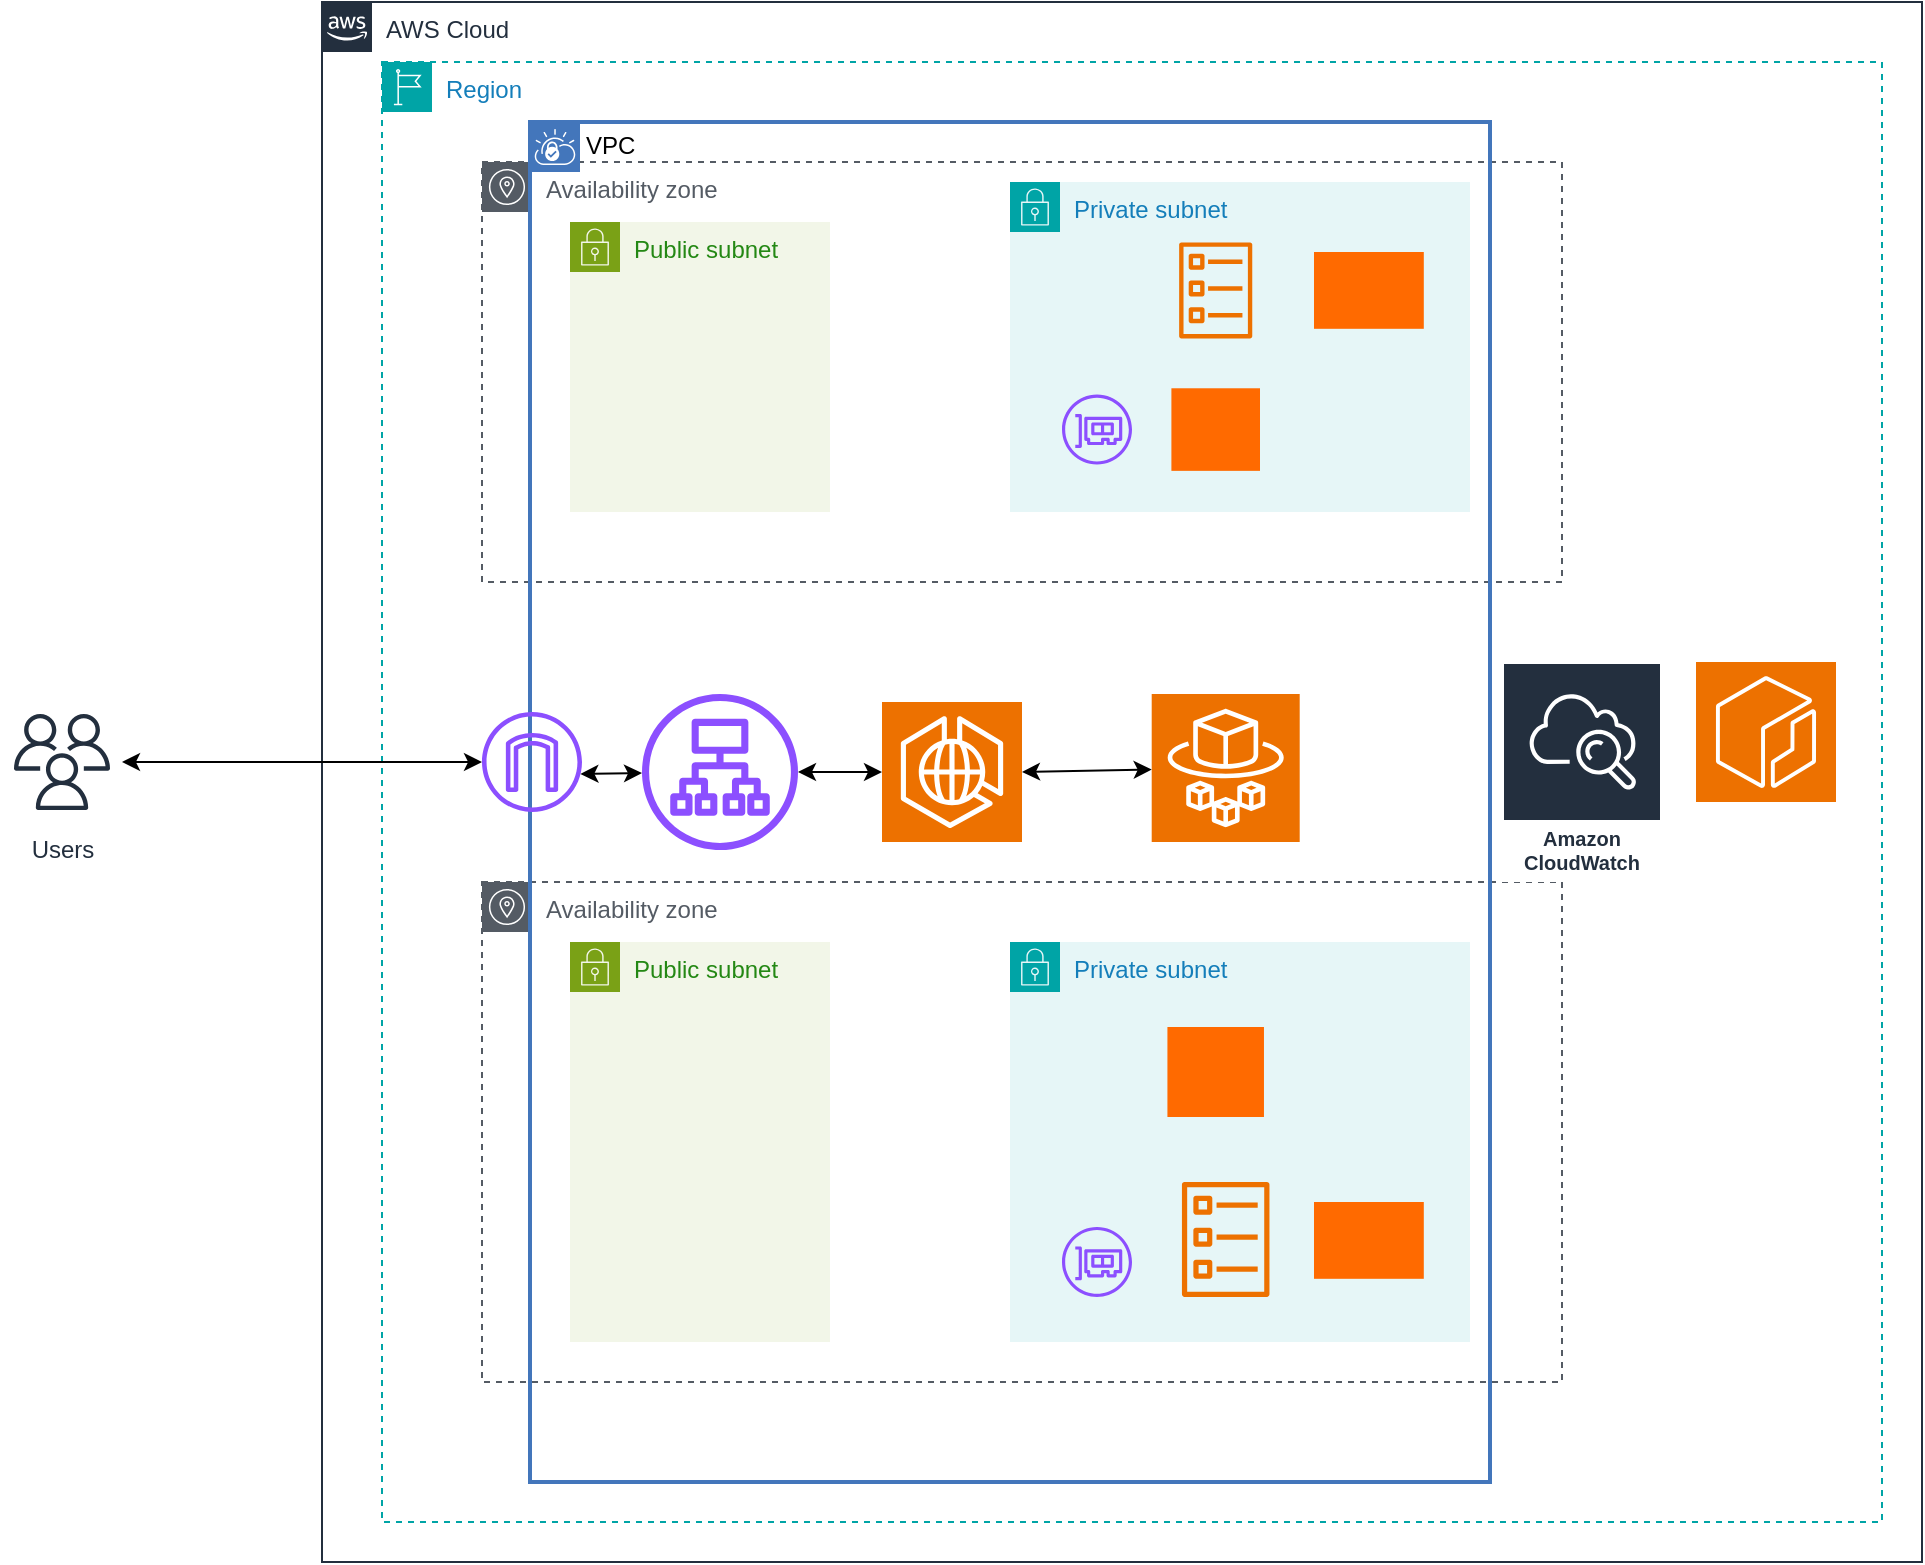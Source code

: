 <mxfile version="27.1.4">
  <diagram name="Page-1" id="Gt4rSvkoXAIowSFsf2So">
    <mxGraphModel dx="1816" dy="601" grid="1" gridSize="10" guides="1" tooltips="1" connect="1" arrows="1" fold="1" page="1" pageScale="1" pageWidth="827" pageHeight="1169" math="0" shadow="0">
      <root>
        <mxCell id="0" />
        <mxCell id="1" parent="0" />
        <mxCell id="jWPJw3Bh9C0VqqPIEeDd-1" value="AWS Cloud" style="points=[[0,0],[0.25,0],[0.5,0],[0.75,0],[1,0],[1,0.25],[1,0.5],[1,0.75],[1,1],[0.75,1],[0.5,1],[0.25,1],[0,1],[0,0.75],[0,0.5],[0,0.25]];outlineConnect=0;gradientColor=none;html=1;whiteSpace=wrap;fontSize=12;fontStyle=0;container=1;pointerEvents=0;collapsible=0;recursiveResize=0;shape=mxgraph.aws4.group;grIcon=mxgraph.aws4.group_aws_cloud_alt;strokeColor=#232F3E;fillColor=none;verticalAlign=top;align=left;spacingLeft=30;fontColor=#232F3E;dashed=0;" parent="1" vertex="1">
          <mxGeometry x="70" y="90" width="800" height="780" as="geometry" />
        </mxCell>
        <mxCell id="jWPJw3Bh9C0VqqPIEeDd-2" value="Region" style="points=[[0,0],[0.25,0],[0.5,0],[0.75,0],[1,0],[1,0.25],[1,0.5],[1,0.75],[1,1],[0.75,1],[0.5,1],[0.25,1],[0,1],[0,0.75],[0,0.5],[0,0.25]];outlineConnect=0;gradientColor=none;html=1;whiteSpace=wrap;fontSize=12;fontStyle=0;container=1;pointerEvents=0;collapsible=0;recursiveResize=0;shape=mxgraph.aws4.group;grIcon=mxgraph.aws4.group_region;strokeColor=#00A4A6;fillColor=none;verticalAlign=top;align=left;spacingLeft=30;fontColor=#147EBA;dashed=1;" parent="1" vertex="1">
          <mxGeometry x="100" y="120" width="750" height="730" as="geometry" />
        </mxCell>
        <mxCell id="jWPJw3Bh9C0VqqPIEeDd-3" value="Availability zone" style="sketch=0;outlineConnect=0;gradientColor=none;html=1;whiteSpace=wrap;fontSize=12;fontStyle=0;shape=mxgraph.aws4.group;grIcon=mxgraph.aws4.group_availability_zone;strokeColor=#545B64;fillColor=none;verticalAlign=top;align=left;spacingLeft=30;fontColor=#545B64;dashed=1;" parent="jWPJw3Bh9C0VqqPIEeDd-2" vertex="1">
          <mxGeometry x="50" y="50" width="540" height="210" as="geometry" />
        </mxCell>
        <mxCell id="jWPJw3Bh9C0VqqPIEeDd-4" value="Availability zone" style="sketch=0;outlineConnect=0;gradientColor=none;html=1;whiteSpace=wrap;fontSize=12;fontStyle=0;shape=mxgraph.aws4.group;grIcon=mxgraph.aws4.group_availability_zone;strokeColor=#545B64;fillColor=none;verticalAlign=top;align=left;spacingLeft=30;fontColor=#545B64;dashed=1;" parent="jWPJw3Bh9C0VqqPIEeDd-2" vertex="1">
          <mxGeometry x="50" y="410" width="540" height="250" as="geometry" />
        </mxCell>
        <mxCell id="3c9Dz0hG7qSsmAkLmXXz-1" value="VPC" style="shape=mxgraph.ibm.box;prType=vpc;fontStyle=0;verticalAlign=top;align=left;spacingLeft=32;spacingTop=4;fillColor=none;rounded=0;whiteSpace=wrap;html=1;strokeColor=#4376BB;strokeWidth=2;dashed=0;container=1;spacing=-4;collapsible=0;expand=0;recursiveResize=0;" vertex="1" parent="jWPJw3Bh9C0VqqPIEeDd-2">
          <mxGeometry x="74" y="30" width="480" height="680" as="geometry" />
        </mxCell>
        <mxCell id="3c9Dz0hG7qSsmAkLmXXz-2" value="Public subnet" style="points=[[0,0],[0.25,0],[0.5,0],[0.75,0],[1,0],[1,0.25],[1,0.5],[1,0.75],[1,1],[0.75,1],[0.5,1],[0.25,1],[0,1],[0,0.75],[0,0.5],[0,0.25]];outlineConnect=0;gradientColor=none;html=1;whiteSpace=wrap;fontSize=12;fontStyle=0;container=1;pointerEvents=0;collapsible=0;recursiveResize=0;shape=mxgraph.aws4.group;grIcon=mxgraph.aws4.group_security_group;grStroke=0;strokeColor=#7AA116;fillColor=#F2F6E8;verticalAlign=top;align=left;spacingLeft=30;fontColor=#248814;dashed=0;" vertex="1" parent="3c9Dz0hG7qSsmAkLmXXz-1">
          <mxGeometry x="20" y="50" width="130" height="145" as="geometry" />
        </mxCell>
        <mxCell id="3c9Dz0hG7qSsmAkLmXXz-3" value="Public subnet" style="points=[[0,0],[0.25,0],[0.5,0],[0.75,0],[1,0],[1,0.25],[1,0.5],[1,0.75],[1,1],[0.75,1],[0.5,1],[0.25,1],[0,1],[0,0.75],[0,0.5],[0,0.25]];outlineConnect=0;gradientColor=none;html=1;whiteSpace=wrap;fontSize=12;fontStyle=0;container=1;pointerEvents=0;collapsible=0;recursiveResize=0;shape=mxgraph.aws4.group;grIcon=mxgraph.aws4.group_security_group;grStroke=0;strokeColor=#7AA116;fillColor=#F2F6E8;verticalAlign=top;align=left;spacingLeft=30;fontColor=#248814;dashed=0;" vertex="1" parent="3c9Dz0hG7qSsmAkLmXXz-1">
          <mxGeometry x="20" y="410" width="130" height="200" as="geometry" />
        </mxCell>
        <mxCell id="3c9Dz0hG7qSsmAkLmXXz-4" value="Private subnet" style="points=[[0,0],[0.25,0],[0.5,0],[0.75,0],[1,0],[1,0.25],[1,0.5],[1,0.75],[1,1],[0.75,1],[0.5,1],[0.25,1],[0,1],[0,0.75],[0,0.5],[0,0.25]];outlineConnect=0;gradientColor=none;html=1;whiteSpace=wrap;fontSize=12;fontStyle=0;container=1;pointerEvents=0;collapsible=0;recursiveResize=0;shape=mxgraph.aws4.group;grIcon=mxgraph.aws4.group_security_group;grStroke=0;strokeColor=#00A4A6;fillColor=#E6F6F7;verticalAlign=top;align=left;spacingLeft=30;fontColor=#147EBA;dashed=0;" vertex="1" parent="3c9Dz0hG7qSsmAkLmXXz-1">
          <mxGeometry x="240" y="30" width="230" height="165" as="geometry" />
        </mxCell>
        <mxCell id="3c9Dz0hG7qSsmAkLmXXz-10" value="" style="points=[];aspect=fixed;html=1;align=center;shadow=0;dashed=0;fillColor=#FF6A00;strokeColor=none;shape=mxgraph.alibaba_cloud.ecs_elastic_compute_service;" vertex="1" parent="3c9Dz0hG7qSsmAkLmXXz-4">
          <mxGeometry x="80.7" y="103.14" width="44.3" height="41.29" as="geometry" />
        </mxCell>
        <mxCell id="3c9Dz0hG7qSsmAkLmXXz-16" value="" style="sketch=0;outlineConnect=0;fontColor=#232F3E;gradientColor=none;fillColor=#ED7100;strokeColor=none;dashed=0;verticalLabelPosition=bottom;verticalAlign=top;align=center;html=1;fontSize=12;fontStyle=0;aspect=fixed;pointerEvents=1;shape=mxgraph.aws4.ecs_task;" vertex="1" parent="3c9Dz0hG7qSsmAkLmXXz-4">
          <mxGeometry x="84.35" y="30.2" width="37" height="48" as="geometry" />
        </mxCell>
        <mxCell id="3c9Dz0hG7qSsmAkLmXXz-5" value="Private subnet" style="points=[[0,0],[0.25,0],[0.5,0],[0.75,0],[1,0],[1,0.25],[1,0.5],[1,0.75],[1,1],[0.75,1],[0.5,1],[0.25,1],[0,1],[0,0.75],[0,0.5],[0,0.25]];outlineConnect=0;gradientColor=none;html=1;whiteSpace=wrap;fontSize=12;fontStyle=0;container=1;pointerEvents=0;collapsible=0;recursiveResize=0;shape=mxgraph.aws4.group;grIcon=mxgraph.aws4.group_security_group;grStroke=0;strokeColor=#00A4A6;fillColor=#E6F6F7;verticalAlign=top;align=left;spacingLeft=30;fontColor=#147EBA;dashed=0;" vertex="1" parent="3c9Dz0hG7qSsmAkLmXXz-1">
          <mxGeometry x="240" y="410" width="230" height="200" as="geometry" />
        </mxCell>
        <mxCell id="3c9Dz0hG7qSsmAkLmXXz-11" value="" style="points=[];aspect=fixed;html=1;align=center;shadow=0;dashed=0;fillColor=#FF6A00;strokeColor=none;shape=mxgraph.alibaba_cloud.ecs_elastic_compute_service;" vertex="1" parent="3c9Dz0hG7qSsmAkLmXXz-5">
          <mxGeometry x="78.71" y="42.5" width="48.27" height="45" as="geometry" />
        </mxCell>
        <mxCell id="3c9Dz0hG7qSsmAkLmXXz-13" value="" style="points=[];aspect=fixed;html=1;align=center;shadow=0;dashed=0;fillColor=#FF6A00;strokeColor=none;shape=mxgraph.alibaba_cloud.eci_elastic_container_instance;" vertex="1" parent="3c9Dz0hG7qSsmAkLmXXz-5">
          <mxGeometry x="152" y="130" width="54.9" height="38.4" as="geometry" />
        </mxCell>
        <mxCell id="3c9Dz0hG7qSsmAkLmXXz-6" value="" style="sketch=0;points=[[0,0,0],[0.25,0,0],[0.5,0,0],[0.75,0,0],[1,0,0],[0,1,0],[0.25,1,0],[0.5,1,0],[0.75,1,0],[1,1,0],[0,0.25,0],[0,0.5,0],[0,0.75,0],[1,0.25,0],[1,0.5,0],[1,0.75,0]];outlineConnect=0;fontColor=#232F3E;fillColor=#ED7100;strokeColor=#ffffff;dashed=0;verticalLabelPosition=bottom;verticalAlign=top;align=center;html=1;fontSize=12;fontStyle=0;aspect=fixed;shape=mxgraph.aws4.resourceIcon;resIcon=mxgraph.aws4.ecs_anywhere;" vertex="1" parent="3c9Dz0hG7qSsmAkLmXXz-1">
          <mxGeometry x="176" y="290" width="70" height="70" as="geometry" />
        </mxCell>
        <mxCell id="3c9Dz0hG7qSsmAkLmXXz-7" value="" style="sketch=0;points=[[0,0,0],[0.25,0,0],[0.5,0,0],[0.75,0,0],[1,0,0],[0,1,0],[0.25,1,0],[0.5,1,0],[0.75,1,0],[1,1,0],[0,0.25,0],[0,0.5,0],[0,0.75,0],[1,0.25,0],[1,0.5,0],[1,0.75,0]];outlineConnect=0;fontColor=#232F3E;fillColor=#ED7100;strokeColor=#ffffff;dashed=0;verticalLabelPosition=bottom;verticalAlign=top;align=center;html=1;fontSize=12;fontStyle=0;aspect=fixed;shape=mxgraph.aws4.resourceIcon;resIcon=mxgraph.aws4.fargate;" vertex="1" parent="3c9Dz0hG7qSsmAkLmXXz-1">
          <mxGeometry x="310.85" y="286" width="74" height="74" as="geometry" />
        </mxCell>
        <mxCell id="3c9Dz0hG7qSsmAkLmXXz-9" value="" style="sketch=0;outlineConnect=0;fontColor=#232F3E;gradientColor=none;fillColor=#8C4FFF;strokeColor=none;dashed=0;verticalLabelPosition=bottom;verticalAlign=top;align=center;html=1;fontSize=12;fontStyle=0;aspect=fixed;pointerEvents=1;shape=mxgraph.aws4.application_load_balancer;" vertex="1" parent="3c9Dz0hG7qSsmAkLmXXz-1">
          <mxGeometry x="56" y="286" width="78" height="78" as="geometry" />
        </mxCell>
        <mxCell id="3c9Dz0hG7qSsmAkLmXXz-12" value="" style="points=[];aspect=fixed;html=1;align=center;shadow=0;dashed=0;fillColor=#FF6A00;strokeColor=none;shape=mxgraph.alibaba_cloud.eci_elastic_container_instance;" vertex="1" parent="3c9Dz0hG7qSsmAkLmXXz-1">
          <mxGeometry x="392" y="65" width="54.9" height="38.4" as="geometry" />
        </mxCell>
        <mxCell id="3c9Dz0hG7qSsmAkLmXXz-17" value="" style="sketch=0;outlineConnect=0;fontColor=#232F3E;gradientColor=none;fillColor=#ED7100;strokeColor=none;dashed=0;verticalLabelPosition=bottom;verticalAlign=top;align=center;html=1;fontSize=12;fontStyle=0;aspect=fixed;pointerEvents=1;shape=mxgraph.aws4.ecs_task;" vertex="1" parent="3c9Dz0hG7qSsmAkLmXXz-1">
          <mxGeometry x="325.7" y="530" width="44.3" height="57.47" as="geometry" />
        </mxCell>
        <mxCell id="3c9Dz0hG7qSsmAkLmXXz-21" value="" style="sketch=0;outlineConnect=0;fontColor=#232F3E;gradientColor=none;fillColor=#8C4FFF;strokeColor=none;dashed=0;verticalLabelPosition=bottom;verticalAlign=top;align=center;html=1;fontSize=12;fontStyle=0;aspect=fixed;pointerEvents=1;shape=mxgraph.aws4.elastic_network_interface;" vertex="1" parent="3c9Dz0hG7qSsmAkLmXXz-1">
          <mxGeometry x="266" y="552.47" width="35" height="35" as="geometry" />
        </mxCell>
        <mxCell id="3c9Dz0hG7qSsmAkLmXXz-20" value="" style="sketch=0;outlineConnect=0;fontColor=#232F3E;gradientColor=none;fillColor=#8C4FFF;strokeColor=none;dashed=0;verticalLabelPosition=bottom;verticalAlign=top;align=center;html=1;fontSize=12;fontStyle=0;aspect=fixed;pointerEvents=1;shape=mxgraph.aws4.elastic_network_interface;" vertex="1" parent="3c9Dz0hG7qSsmAkLmXXz-1">
          <mxGeometry x="266" y="136.29" width="35" height="35" as="geometry" />
        </mxCell>
        <mxCell id="3c9Dz0hG7qSsmAkLmXXz-15" value="" style="sketch=0;outlineConnect=0;fontColor=#232F3E;gradientColor=none;fillColor=#8C4FFF;strokeColor=none;dashed=0;verticalLabelPosition=bottom;verticalAlign=top;align=center;html=1;fontSize=12;fontStyle=0;aspect=fixed;pointerEvents=1;shape=mxgraph.aws4.internet_gateway;" vertex="1" parent="3c9Dz0hG7qSsmAkLmXXz-1">
          <mxGeometry x="-24" y="295" width="50" height="50" as="geometry" />
        </mxCell>
        <mxCell id="3c9Dz0hG7qSsmAkLmXXz-23" value="" style="endArrow=classic;startArrow=classic;html=1;rounded=0;exitX=0.984;exitY=0.62;exitDx=0;exitDy=0;exitPerimeter=0;" edge="1" parent="3c9Dz0hG7qSsmAkLmXXz-1" source="3c9Dz0hG7qSsmAkLmXXz-15" target="3c9Dz0hG7qSsmAkLmXXz-9">
          <mxGeometry width="50" height="50" relative="1" as="geometry">
            <mxPoint x="236" y="250" as="sourcePoint" />
            <mxPoint x="286" y="200" as="targetPoint" />
          </mxGeometry>
        </mxCell>
        <mxCell id="3c9Dz0hG7qSsmAkLmXXz-24" value="" style="endArrow=classic;startArrow=classic;html=1;rounded=0;" edge="1" parent="3c9Dz0hG7qSsmAkLmXXz-1" source="3c9Dz0hG7qSsmAkLmXXz-9" target="3c9Dz0hG7qSsmAkLmXXz-6">
          <mxGeometry width="50" height="50" relative="1" as="geometry">
            <mxPoint x="396" y="340" as="sourcePoint" />
            <mxPoint x="446" y="290" as="targetPoint" />
          </mxGeometry>
        </mxCell>
        <mxCell id="3c9Dz0hG7qSsmAkLmXXz-25" value="" style="endArrow=classic;startArrow=classic;html=1;rounded=0;exitX=1;exitY=0.5;exitDx=0;exitDy=0;exitPerimeter=0;" edge="1" parent="3c9Dz0hG7qSsmAkLmXXz-1" source="3c9Dz0hG7qSsmAkLmXXz-6" target="3c9Dz0hG7qSsmAkLmXXz-7">
          <mxGeometry width="50" height="50" relative="1" as="geometry">
            <mxPoint x="396" y="340" as="sourcePoint" />
            <mxPoint x="446" y="290" as="targetPoint" />
          </mxGeometry>
        </mxCell>
        <mxCell id="3c9Dz0hG7qSsmAkLmXXz-8" value="" style="sketch=0;points=[[0,0,0],[0.25,0,0],[0.5,0,0],[0.75,0,0],[1,0,0],[0,1,0],[0.25,1,0],[0.5,1,0],[0.75,1,0],[1,1,0],[0,0.25,0],[0,0.5,0],[0,0.75,0],[1,0.25,0],[1,0.5,0],[1,0.75,0]];outlineConnect=0;fontColor=#232F3E;fillColor=#ED7100;strokeColor=#ffffff;dashed=0;verticalLabelPosition=bottom;verticalAlign=top;align=center;html=1;fontSize=12;fontStyle=0;aspect=fixed;shape=mxgraph.aws4.resourceIcon;resIcon=mxgraph.aws4.ecr;" vertex="1" parent="jWPJw3Bh9C0VqqPIEeDd-2">
          <mxGeometry x="657" y="300" width="70" height="70" as="geometry" />
        </mxCell>
        <mxCell id="3c9Dz0hG7qSsmAkLmXXz-19" value="Amazon CloudWatch" style="sketch=0;outlineConnect=0;fontColor=#232F3E;gradientColor=none;strokeColor=#ffffff;fillColor=#232F3E;dashed=0;verticalLabelPosition=middle;verticalAlign=bottom;align=center;html=1;whiteSpace=wrap;fontSize=10;fontStyle=1;spacing=3;shape=mxgraph.aws4.productIcon;prIcon=mxgraph.aws4.cloudwatch;" vertex="1" parent="jWPJw3Bh9C0VqqPIEeDd-2">
          <mxGeometry x="560" y="300" width="80" height="110" as="geometry" />
        </mxCell>
        <mxCell id="3c9Dz0hG7qSsmAkLmXXz-14" value="Users" style="sketch=0;outlineConnect=0;fontColor=#232F3E;gradientColor=none;strokeColor=#232F3E;fillColor=#ffffff;dashed=0;verticalLabelPosition=bottom;verticalAlign=top;align=center;html=1;fontSize=12;fontStyle=0;aspect=fixed;shape=mxgraph.aws4.resourceIcon;resIcon=mxgraph.aws4.users;" vertex="1" parent="1">
          <mxGeometry x="-90" y="440" width="60" height="60" as="geometry" />
        </mxCell>
        <mxCell id="3c9Dz0hG7qSsmAkLmXXz-22" value="" style="endArrow=classic;startArrow=classic;html=1;rounded=0;" edge="1" parent="1" source="3c9Dz0hG7qSsmAkLmXXz-14" target="3c9Dz0hG7qSsmAkLmXXz-15">
          <mxGeometry width="50" height="50" relative="1" as="geometry">
            <mxPoint x="280" y="560" as="sourcePoint" />
            <mxPoint x="330" y="510" as="targetPoint" />
          </mxGeometry>
        </mxCell>
      </root>
    </mxGraphModel>
  </diagram>
</mxfile>

